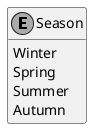 ﻿@startuml
hide empty members
skinparam monochrome true
skinparam backgroundcolor transparent

enum Season {
    Winter
    Spring
    Summer
    Autumn
}

@enduml
